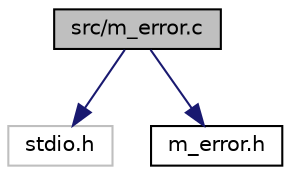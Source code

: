 digraph "src/m_error.c"
{
 // LATEX_PDF_SIZE
  edge [fontname="Helvetica",fontsize="10",labelfontname="Helvetica",labelfontsize="10"];
  node [fontname="Helvetica",fontsize="10",shape=record];
  Node1 [label="src/m_error.c",height=0.2,width=0.4,color="black", fillcolor="grey75", style="filled", fontcolor="black",tooltip="Error handling logic."];
  Node1 -> Node2 [color="midnightblue",fontsize="10",style="solid",fontname="Helvetica"];
  Node2 [label="stdio.h",height=0.2,width=0.4,color="grey75", fillcolor="white", style="filled",tooltip=" "];
  Node1 -> Node3 [color="midnightblue",fontsize="10",style="solid",fontname="Helvetica"];
  Node3 [label="m_error.h",height=0.2,width=0.4,color="black", fillcolor="white", style="filled",URL="$m__error_8h.html",tooltip="Error handling and signal propagation."];
}
